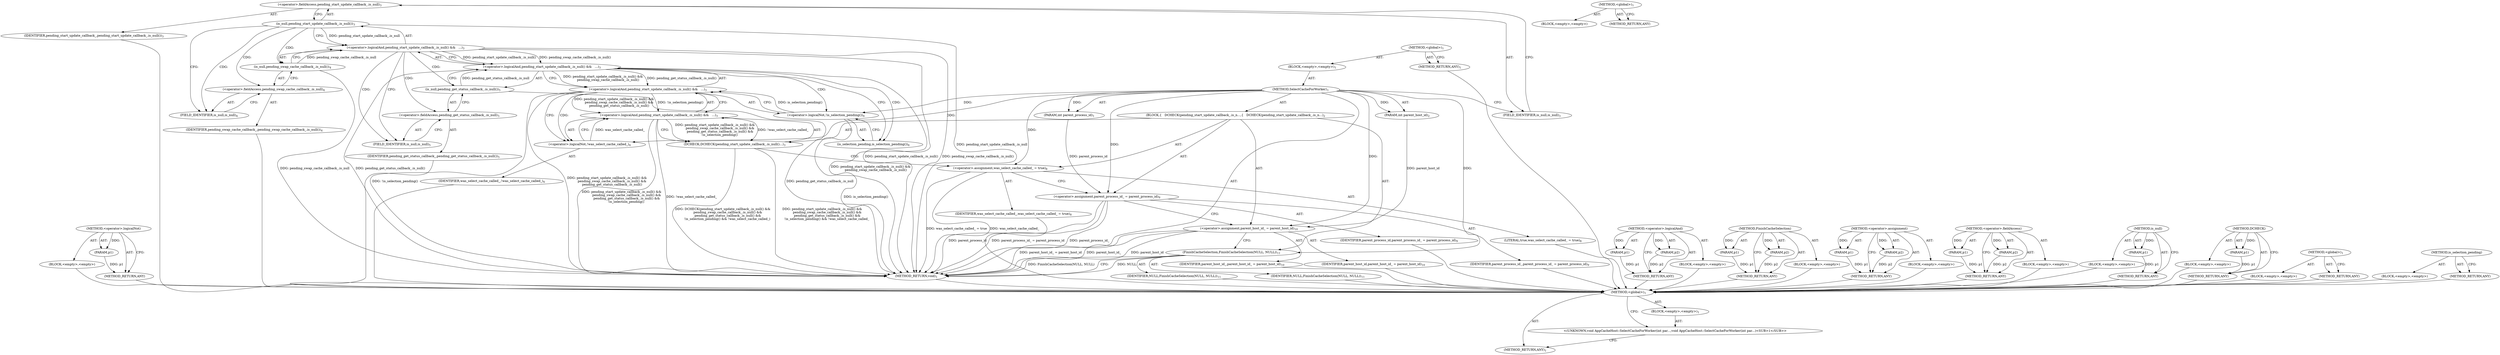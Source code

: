 digraph "&lt;global&gt;" {
vulnerable_82 [label=<(METHOD,&lt;operator&gt;.logicalNot)>];
vulnerable_83 [label=<(PARAM,p1)>];
vulnerable_84 [label=<(BLOCK,&lt;empty&gt;,&lt;empty&gt;)>];
vulnerable_85 [label=<(METHOD_RETURN,ANY)>];
vulnerable_6 [label=<(METHOD,&lt;global&gt;)<SUB>1</SUB>>];
vulnerable_7 [label=<(BLOCK,&lt;empty&gt;,&lt;empty&gt;)<SUB>1</SUB>>];
vulnerable_8 [label=<(METHOD,SelectCacheForWorker)<SUB>1</SUB>>];
vulnerable_9 [label=<(PARAM,int parent_process_id)<SUB>1</SUB>>];
vulnerable_10 [label=<(PARAM,int parent_host_id)<SUB>2</SUB>>];
vulnerable_11 [label=<(BLOCK,{
   DCHECK(pending_start_update_callback_.is_n...,{
   DCHECK(pending_start_update_callback_.is_n...)<SUB>2</SUB>>];
vulnerable_12 [label=<(DCHECK,DCHECK(pending_start_update_callback_.is_null()...)<SUB>3</SUB>>];
vulnerable_13 [label=<(&lt;operator&gt;.logicalAnd,pending_start_update_callback_.is_null() &amp;&amp;
   ...)<SUB>3</SUB>>];
vulnerable_14 [label=<(&lt;operator&gt;.logicalAnd,pending_start_update_callback_.is_null() &amp;&amp;
   ...)<SUB>3</SUB>>];
vulnerable_15 [label=<(&lt;operator&gt;.logicalAnd,pending_start_update_callback_.is_null() &amp;&amp;
   ...)<SUB>3</SUB>>];
vulnerable_16 [label=<(&lt;operator&gt;.logicalAnd,pending_start_update_callback_.is_null() &amp;&amp;
   ...)<SUB>3</SUB>>];
vulnerable_17 [label=<(is_null,pending_start_update_callback_.is_null())<SUB>3</SUB>>];
vulnerable_18 [label=<(&lt;operator&gt;.fieldAccess,pending_start_update_callback_.is_null)<SUB>3</SUB>>];
vulnerable_19 [label=<(IDENTIFIER,pending_start_update_callback_,pending_start_update_callback_.is_null())<SUB>3</SUB>>];
vulnerable_20 [label=<(FIELD_IDENTIFIER,is_null,is_null)<SUB>3</SUB>>];
vulnerable_21 [label=<(is_null,pending_swap_cache_callback_.is_null())<SUB>4</SUB>>];
vulnerable_22 [label=<(&lt;operator&gt;.fieldAccess,pending_swap_cache_callback_.is_null)<SUB>4</SUB>>];
vulnerable_23 [label=<(IDENTIFIER,pending_swap_cache_callback_,pending_swap_cache_callback_.is_null())<SUB>4</SUB>>];
vulnerable_24 [label=<(FIELD_IDENTIFIER,is_null,is_null)<SUB>4</SUB>>];
vulnerable_25 [label=<(is_null,pending_get_status_callback_.is_null())<SUB>5</SUB>>];
vulnerable_26 [label=<(&lt;operator&gt;.fieldAccess,pending_get_status_callback_.is_null)<SUB>5</SUB>>];
vulnerable_27 [label=<(IDENTIFIER,pending_get_status_callback_,pending_get_status_callback_.is_null())<SUB>5</SUB>>];
vulnerable_28 [label=<(FIELD_IDENTIFIER,is_null,is_null)<SUB>5</SUB>>];
vulnerable_29 [label=<(&lt;operator&gt;.logicalNot,!is_selection_pending())<SUB>6</SUB>>];
vulnerable_30 [label=<(is_selection_pending,is_selection_pending())<SUB>6</SUB>>];
vulnerable_31 [label=<(&lt;operator&gt;.logicalNot,!was_select_cache_called_)<SUB>6</SUB>>];
vulnerable_32 [label=<(IDENTIFIER,was_select_cache_called_,!was_select_cache_called_)<SUB>6</SUB>>];
vulnerable_33 [label=<(&lt;operator&gt;.assignment,was_select_cache_called_ = true)<SUB>8</SUB>>];
vulnerable_34 [label=<(IDENTIFIER,was_select_cache_called_,was_select_cache_called_ = true)<SUB>8</SUB>>];
vulnerable_35 [label=<(LITERAL,true,was_select_cache_called_ = true)<SUB>8</SUB>>];
vulnerable_36 [label=<(&lt;operator&gt;.assignment,parent_process_id_ = parent_process_id)<SUB>9</SUB>>];
vulnerable_37 [label=<(IDENTIFIER,parent_process_id_,parent_process_id_ = parent_process_id)<SUB>9</SUB>>];
vulnerable_38 [label=<(IDENTIFIER,parent_process_id,parent_process_id_ = parent_process_id)<SUB>9</SUB>>];
vulnerable_39 [label=<(&lt;operator&gt;.assignment,parent_host_id_ = parent_host_id)<SUB>10</SUB>>];
vulnerable_40 [label=<(IDENTIFIER,parent_host_id_,parent_host_id_ = parent_host_id)<SUB>10</SUB>>];
vulnerable_41 [label=<(IDENTIFIER,parent_host_id,parent_host_id_ = parent_host_id)<SUB>10</SUB>>];
vulnerable_42 [label=<(FinishCacheSelection,FinishCacheSelection(NULL, NULL))<SUB>11</SUB>>];
vulnerable_43 [label=<(IDENTIFIER,NULL,FinishCacheSelection(NULL, NULL))<SUB>11</SUB>>];
vulnerable_44 [label=<(IDENTIFIER,NULL,FinishCacheSelection(NULL, NULL))<SUB>11</SUB>>];
vulnerable_45 [label=<(METHOD_RETURN,void)<SUB>1</SUB>>];
vulnerable_47 [label=<(METHOD_RETURN,ANY)<SUB>1</SUB>>];
vulnerable_68 [label=<(METHOD,&lt;operator&gt;.logicalAnd)>];
vulnerable_69 [label=<(PARAM,p1)>];
vulnerable_70 [label=<(PARAM,p2)>];
vulnerable_71 [label=<(BLOCK,&lt;empty&gt;,&lt;empty&gt;)>];
vulnerable_72 [label=<(METHOD_RETURN,ANY)>];
vulnerable_94 [label=<(METHOD,FinishCacheSelection)>];
vulnerable_95 [label=<(PARAM,p1)>];
vulnerable_96 [label=<(PARAM,p2)>];
vulnerable_97 [label=<(BLOCK,&lt;empty&gt;,&lt;empty&gt;)>];
vulnerable_98 [label=<(METHOD_RETURN,ANY)>];
vulnerable_89 [label=<(METHOD,&lt;operator&gt;.assignment)>];
vulnerable_90 [label=<(PARAM,p1)>];
vulnerable_91 [label=<(PARAM,p2)>];
vulnerable_92 [label=<(BLOCK,&lt;empty&gt;,&lt;empty&gt;)>];
vulnerable_93 [label=<(METHOD_RETURN,ANY)>];
vulnerable_77 [label=<(METHOD,&lt;operator&gt;.fieldAccess)>];
vulnerable_78 [label=<(PARAM,p1)>];
vulnerable_79 [label=<(PARAM,p2)>];
vulnerable_80 [label=<(BLOCK,&lt;empty&gt;,&lt;empty&gt;)>];
vulnerable_81 [label=<(METHOD_RETURN,ANY)>];
vulnerable_73 [label=<(METHOD,is_null)>];
vulnerable_74 [label=<(PARAM,p1)>];
vulnerable_75 [label=<(BLOCK,&lt;empty&gt;,&lt;empty&gt;)>];
vulnerable_76 [label=<(METHOD_RETURN,ANY)>];
vulnerable_64 [label=<(METHOD,DCHECK)>];
vulnerable_65 [label=<(PARAM,p1)>];
vulnerable_66 [label=<(BLOCK,&lt;empty&gt;,&lt;empty&gt;)>];
vulnerable_67 [label=<(METHOD_RETURN,ANY)>];
vulnerable_58 [label=<(METHOD,&lt;global&gt;)<SUB>1</SUB>>];
vulnerable_59 [label=<(BLOCK,&lt;empty&gt;,&lt;empty&gt;)>];
vulnerable_60 [label=<(METHOD_RETURN,ANY)>];
vulnerable_86 [label=<(METHOD,is_selection_pending)>];
vulnerable_87 [label=<(BLOCK,&lt;empty&gt;,&lt;empty&gt;)>];
vulnerable_88 [label=<(METHOD_RETURN,ANY)>];
fixed_6 [label=<(METHOD,&lt;global&gt;)<SUB>1</SUB>>];
fixed_7 [label=<(BLOCK,&lt;empty&gt;,&lt;empty&gt;)<SUB>1</SUB>>];
fixed_8 [label="<(UNKNOWN,void AppCacheHost::SelectCacheForWorker(int par...,void AppCacheHost::SelectCacheForWorker(int par...)<SUB>1</SUB>>"];
fixed_9 [label=<(METHOD_RETURN,ANY)<SUB>1</SUB>>];
fixed_14 [label=<(METHOD,&lt;global&gt;)<SUB>1</SUB>>];
fixed_15 [label=<(BLOCK,&lt;empty&gt;,&lt;empty&gt;)>];
fixed_16 [label=<(METHOD_RETURN,ANY)>];
vulnerable_82 -> vulnerable_83  [key=0, label="AST: "];
vulnerable_82 -> vulnerable_83  [key=1, label="DDG: "];
vulnerable_82 -> vulnerable_84  [key=0, label="AST: "];
vulnerable_82 -> vulnerable_85  [key=0, label="AST: "];
vulnerable_82 -> vulnerable_85  [key=1, label="CFG: "];
vulnerable_83 -> vulnerable_85  [key=0, label="DDG: p1"];
vulnerable_84 -> fixed_6  [key=0];
vulnerable_85 -> fixed_6  [key=0];
vulnerable_6 -> vulnerable_7  [key=0, label="AST: "];
vulnerable_6 -> vulnerable_47  [key=0, label="AST: "];
vulnerable_6 -> vulnerable_47  [key=1, label="CFG: "];
vulnerable_7 -> vulnerable_8  [key=0, label="AST: "];
vulnerable_8 -> vulnerable_9  [key=0, label="AST: "];
vulnerable_8 -> vulnerable_9  [key=1, label="DDG: "];
vulnerable_8 -> vulnerable_10  [key=0, label="AST: "];
vulnerable_8 -> vulnerable_10  [key=1, label="DDG: "];
vulnerable_8 -> vulnerable_11  [key=0, label="AST: "];
vulnerable_8 -> vulnerable_45  [key=0, label="AST: "];
vulnerable_8 -> vulnerable_20  [key=0, label="CFG: "];
vulnerable_8 -> vulnerable_33  [key=0, label="DDG: "];
vulnerable_8 -> vulnerable_36  [key=0, label="DDG: "];
vulnerable_8 -> vulnerable_39  [key=0, label="DDG: "];
vulnerable_8 -> vulnerable_42  [key=0, label="DDG: "];
vulnerable_8 -> vulnerable_31  [key=0, label="DDG: "];
vulnerable_8 -> vulnerable_29  [key=0, label="DDG: "];
vulnerable_9 -> vulnerable_36  [key=0, label="DDG: parent_process_id"];
vulnerable_10 -> vulnerable_39  [key=0, label="DDG: parent_host_id"];
vulnerable_11 -> vulnerable_12  [key=0, label="AST: "];
vulnerable_11 -> vulnerable_33  [key=0, label="AST: "];
vulnerable_11 -> vulnerable_36  [key=0, label="AST: "];
vulnerable_11 -> vulnerable_39  [key=0, label="AST: "];
vulnerable_11 -> vulnerable_42  [key=0, label="AST: "];
vulnerable_12 -> vulnerable_13  [key=0, label="AST: "];
vulnerable_12 -> vulnerable_33  [key=0, label="CFG: "];
vulnerable_12 -> vulnerable_45  [key=0, label="DDG: pending_start_update_callback_.is_null() &amp;&amp;
          pending_swap_cache_callback_.is_null() &amp;&amp;
          pending_get_status_callback_.is_null() &amp;&amp;
         !is_selection_pending() &amp;&amp; !was_select_cache_called_"];
vulnerable_12 -> vulnerable_45  [key=1, label="DDG: DCHECK(pending_start_update_callback_.is_null() &amp;&amp;
          pending_swap_cache_callback_.is_null() &amp;&amp;
          pending_get_status_callback_.is_null() &amp;&amp;
         !is_selection_pending() &amp;&amp; !was_select_cache_called_)"];
vulnerable_13 -> vulnerable_14  [key=0, label="AST: "];
vulnerable_13 -> vulnerable_31  [key=0, label="AST: "];
vulnerable_13 -> vulnerable_12  [key=0, label="CFG: "];
vulnerable_13 -> vulnerable_12  [key=1, label="DDG: pending_start_update_callback_.is_null() &amp;&amp;
          pending_swap_cache_callback_.is_null() &amp;&amp;
          pending_get_status_callback_.is_null() &amp;&amp;
         !is_selection_pending()"];
vulnerable_13 -> vulnerable_12  [key=2, label="DDG: !was_select_cache_called_"];
vulnerable_13 -> vulnerable_45  [key=0, label="DDG: pending_start_update_callback_.is_null() &amp;&amp;
          pending_swap_cache_callback_.is_null() &amp;&amp;
          pending_get_status_callback_.is_null() &amp;&amp;
         !is_selection_pending()"];
vulnerable_13 -> vulnerable_45  [key=1, label="DDG: !was_select_cache_called_"];
vulnerable_14 -> vulnerable_15  [key=0, label="AST: "];
vulnerable_14 -> vulnerable_29  [key=0, label="AST: "];
vulnerable_14 -> vulnerable_13  [key=0, label="CFG: "];
vulnerable_14 -> vulnerable_13  [key=1, label="DDG: pending_start_update_callback_.is_null() &amp;&amp;
          pending_swap_cache_callback_.is_null() &amp;&amp;
          pending_get_status_callback_.is_null()"];
vulnerable_14 -> vulnerable_13  [key=2, label="DDG: !is_selection_pending()"];
vulnerable_14 -> vulnerable_31  [key=0, label="CFG: "];
vulnerable_14 -> vulnerable_31  [key=1, label="CDG: "];
vulnerable_14 -> vulnerable_45  [key=0, label="DDG: pending_start_update_callback_.is_null() &amp;&amp;
          pending_swap_cache_callback_.is_null() &amp;&amp;
          pending_get_status_callback_.is_null()"];
vulnerable_14 -> vulnerable_45  [key=1, label="DDG: !is_selection_pending()"];
vulnerable_15 -> vulnerable_16  [key=0, label="AST: "];
vulnerable_15 -> vulnerable_25  [key=0, label="AST: "];
vulnerable_15 -> vulnerable_30  [key=0, label="CFG: "];
vulnerable_15 -> vulnerable_30  [key=1, label="CDG: "];
vulnerable_15 -> vulnerable_14  [key=0, label="CFG: "];
vulnerable_15 -> vulnerable_14  [key=1, label="DDG: pending_start_update_callback_.is_null() &amp;&amp;
          pending_swap_cache_callback_.is_null()"];
vulnerable_15 -> vulnerable_14  [key=2, label="DDG: pending_get_status_callback_.is_null()"];
vulnerable_15 -> vulnerable_45  [key=0, label="DDG: pending_start_update_callback_.is_null() &amp;&amp;
          pending_swap_cache_callback_.is_null()"];
vulnerable_15 -> vulnerable_45  [key=1, label="DDG: pending_get_status_callback_.is_null()"];
vulnerable_15 -> vulnerable_29  [key=0, label="CDG: "];
vulnerable_16 -> vulnerable_17  [key=0, label="AST: "];
vulnerable_16 -> vulnerable_21  [key=0, label="AST: "];
vulnerable_16 -> vulnerable_15  [key=0, label="CFG: "];
vulnerable_16 -> vulnerable_15  [key=1, label="DDG: pending_start_update_callback_.is_null()"];
vulnerable_16 -> vulnerable_15  [key=2, label="DDG: pending_swap_cache_callback_.is_null()"];
vulnerable_16 -> vulnerable_28  [key=0, label="CFG: "];
vulnerable_16 -> vulnerable_28  [key=1, label="CDG: "];
vulnerable_16 -> vulnerable_45  [key=0, label="DDG: pending_start_update_callback_.is_null()"];
vulnerable_16 -> vulnerable_45  [key=1, label="DDG: pending_swap_cache_callback_.is_null()"];
vulnerable_16 -> vulnerable_26  [key=0, label="CDG: "];
vulnerable_16 -> vulnerable_25  [key=0, label="CDG: "];
vulnerable_17 -> vulnerable_18  [key=0, label="AST: "];
vulnerable_17 -> vulnerable_16  [key=0, label="CFG: "];
vulnerable_17 -> vulnerable_16  [key=1, label="DDG: pending_start_update_callback_.is_null"];
vulnerable_17 -> vulnerable_24  [key=0, label="CFG: "];
vulnerable_17 -> vulnerable_24  [key=1, label="CDG: "];
vulnerable_17 -> vulnerable_45  [key=0, label="DDG: pending_start_update_callback_.is_null"];
vulnerable_17 -> vulnerable_21  [key=0, label="CDG: "];
vulnerable_17 -> vulnerable_22  [key=0, label="CDG: "];
vulnerable_18 -> vulnerable_19  [key=0, label="AST: "];
vulnerable_18 -> vulnerable_20  [key=0, label="AST: "];
vulnerable_18 -> vulnerable_17  [key=0, label="CFG: "];
vulnerable_19 -> fixed_6  [key=0];
vulnerable_20 -> vulnerable_18  [key=0, label="CFG: "];
vulnerable_21 -> vulnerable_22  [key=0, label="AST: "];
vulnerable_21 -> vulnerable_16  [key=0, label="CFG: "];
vulnerable_21 -> vulnerable_16  [key=1, label="DDG: pending_swap_cache_callback_.is_null"];
vulnerable_21 -> vulnerable_45  [key=0, label="DDG: pending_swap_cache_callback_.is_null"];
vulnerable_22 -> vulnerable_23  [key=0, label="AST: "];
vulnerable_22 -> vulnerable_24  [key=0, label="AST: "];
vulnerable_22 -> vulnerable_21  [key=0, label="CFG: "];
vulnerable_23 -> fixed_6  [key=0];
vulnerable_24 -> vulnerable_22  [key=0, label="CFG: "];
vulnerable_25 -> vulnerable_26  [key=0, label="AST: "];
vulnerable_25 -> vulnerable_15  [key=0, label="CFG: "];
vulnerable_25 -> vulnerable_15  [key=1, label="DDG: pending_get_status_callback_.is_null"];
vulnerable_25 -> vulnerable_45  [key=0, label="DDG: pending_get_status_callback_.is_null"];
vulnerable_26 -> vulnerable_27  [key=0, label="AST: "];
vulnerable_26 -> vulnerable_28  [key=0, label="AST: "];
vulnerable_26 -> vulnerable_25  [key=0, label="CFG: "];
vulnerable_27 -> fixed_6  [key=0];
vulnerable_28 -> vulnerable_26  [key=0, label="CFG: "];
vulnerable_29 -> vulnerable_30  [key=0, label="AST: "];
vulnerable_29 -> vulnerable_14  [key=0, label="CFG: "];
vulnerable_29 -> vulnerable_14  [key=1, label="DDG: is_selection_pending()"];
vulnerable_29 -> vulnerable_45  [key=0, label="DDG: is_selection_pending()"];
vulnerable_30 -> vulnerable_29  [key=0, label="CFG: "];
vulnerable_31 -> vulnerable_32  [key=0, label="AST: "];
vulnerable_31 -> vulnerable_13  [key=0, label="CFG: "];
vulnerable_31 -> vulnerable_13  [key=1, label="DDG: was_select_cache_called_"];
vulnerable_32 -> fixed_6  [key=0];
vulnerable_33 -> vulnerable_34  [key=0, label="AST: "];
vulnerable_33 -> vulnerable_35  [key=0, label="AST: "];
vulnerable_33 -> vulnerable_36  [key=0, label="CFG: "];
vulnerable_33 -> vulnerable_45  [key=0, label="DDG: was_select_cache_called_"];
vulnerable_33 -> vulnerable_45  [key=1, label="DDG: was_select_cache_called_ = true"];
vulnerable_34 -> fixed_6  [key=0];
vulnerable_35 -> fixed_6  [key=0];
vulnerable_36 -> vulnerable_37  [key=0, label="AST: "];
vulnerable_36 -> vulnerable_38  [key=0, label="AST: "];
vulnerable_36 -> vulnerable_39  [key=0, label="CFG: "];
vulnerable_36 -> vulnerable_45  [key=0, label="DDG: parent_process_id"];
vulnerable_36 -> vulnerable_45  [key=1, label="DDG: parent_process_id_ = parent_process_id"];
vulnerable_36 -> vulnerable_45  [key=2, label="DDG: parent_process_id_"];
vulnerable_37 -> fixed_6  [key=0];
vulnerable_38 -> fixed_6  [key=0];
vulnerable_39 -> vulnerable_40  [key=0, label="AST: "];
vulnerable_39 -> vulnerable_41  [key=0, label="AST: "];
vulnerable_39 -> vulnerable_42  [key=0, label="CFG: "];
vulnerable_39 -> vulnerable_45  [key=0, label="DDG: parent_host_id"];
vulnerable_39 -> vulnerable_45  [key=1, label="DDG: parent_host_id_ = parent_host_id"];
vulnerable_39 -> vulnerable_45  [key=2, label="DDG: parent_host_id_"];
vulnerable_40 -> fixed_6  [key=0];
vulnerable_41 -> fixed_6  [key=0];
vulnerable_42 -> vulnerable_43  [key=0, label="AST: "];
vulnerable_42 -> vulnerable_44  [key=0, label="AST: "];
vulnerable_42 -> vulnerable_45  [key=0, label="CFG: "];
vulnerable_42 -> vulnerable_45  [key=1, label="DDG: NULL"];
vulnerable_42 -> vulnerable_45  [key=2, label="DDG: FinishCacheSelection(NULL, NULL)"];
vulnerable_43 -> fixed_6  [key=0];
vulnerable_44 -> fixed_6  [key=0];
vulnerable_45 -> fixed_6  [key=0];
vulnerable_47 -> fixed_6  [key=0];
vulnerable_68 -> vulnerable_69  [key=0, label="AST: "];
vulnerable_68 -> vulnerable_69  [key=1, label="DDG: "];
vulnerable_68 -> vulnerable_71  [key=0, label="AST: "];
vulnerable_68 -> vulnerable_70  [key=0, label="AST: "];
vulnerable_68 -> vulnerable_70  [key=1, label="DDG: "];
vulnerable_68 -> vulnerable_72  [key=0, label="AST: "];
vulnerable_68 -> vulnerable_72  [key=1, label="CFG: "];
vulnerable_69 -> vulnerable_72  [key=0, label="DDG: p1"];
vulnerable_70 -> vulnerable_72  [key=0, label="DDG: p2"];
vulnerable_71 -> fixed_6  [key=0];
vulnerable_72 -> fixed_6  [key=0];
vulnerable_94 -> vulnerable_95  [key=0, label="AST: "];
vulnerable_94 -> vulnerable_95  [key=1, label="DDG: "];
vulnerable_94 -> vulnerable_97  [key=0, label="AST: "];
vulnerable_94 -> vulnerable_96  [key=0, label="AST: "];
vulnerable_94 -> vulnerable_96  [key=1, label="DDG: "];
vulnerable_94 -> vulnerable_98  [key=0, label="AST: "];
vulnerable_94 -> vulnerable_98  [key=1, label="CFG: "];
vulnerable_95 -> vulnerable_98  [key=0, label="DDG: p1"];
vulnerable_96 -> vulnerable_98  [key=0, label="DDG: p2"];
vulnerable_97 -> fixed_6  [key=0];
vulnerable_98 -> fixed_6  [key=0];
vulnerable_89 -> vulnerable_90  [key=0, label="AST: "];
vulnerable_89 -> vulnerable_90  [key=1, label="DDG: "];
vulnerable_89 -> vulnerable_92  [key=0, label="AST: "];
vulnerable_89 -> vulnerable_91  [key=0, label="AST: "];
vulnerable_89 -> vulnerable_91  [key=1, label="DDG: "];
vulnerable_89 -> vulnerable_93  [key=0, label="AST: "];
vulnerable_89 -> vulnerable_93  [key=1, label="CFG: "];
vulnerable_90 -> vulnerable_93  [key=0, label="DDG: p1"];
vulnerable_91 -> vulnerable_93  [key=0, label="DDG: p2"];
vulnerable_92 -> fixed_6  [key=0];
vulnerable_93 -> fixed_6  [key=0];
vulnerable_77 -> vulnerable_78  [key=0, label="AST: "];
vulnerable_77 -> vulnerable_78  [key=1, label="DDG: "];
vulnerable_77 -> vulnerable_80  [key=0, label="AST: "];
vulnerable_77 -> vulnerable_79  [key=0, label="AST: "];
vulnerable_77 -> vulnerable_79  [key=1, label="DDG: "];
vulnerable_77 -> vulnerable_81  [key=0, label="AST: "];
vulnerable_77 -> vulnerable_81  [key=1, label="CFG: "];
vulnerable_78 -> vulnerable_81  [key=0, label="DDG: p1"];
vulnerable_79 -> vulnerable_81  [key=0, label="DDG: p2"];
vulnerable_80 -> fixed_6  [key=0];
vulnerable_81 -> fixed_6  [key=0];
vulnerable_73 -> vulnerable_74  [key=0, label="AST: "];
vulnerable_73 -> vulnerable_74  [key=1, label="DDG: "];
vulnerable_73 -> vulnerable_75  [key=0, label="AST: "];
vulnerable_73 -> vulnerable_76  [key=0, label="AST: "];
vulnerable_73 -> vulnerable_76  [key=1, label="CFG: "];
vulnerable_74 -> vulnerable_76  [key=0, label="DDG: p1"];
vulnerable_75 -> fixed_6  [key=0];
vulnerable_76 -> fixed_6  [key=0];
vulnerable_64 -> vulnerable_65  [key=0, label="AST: "];
vulnerable_64 -> vulnerable_65  [key=1, label="DDG: "];
vulnerable_64 -> vulnerable_66  [key=0, label="AST: "];
vulnerable_64 -> vulnerable_67  [key=0, label="AST: "];
vulnerable_64 -> vulnerable_67  [key=1, label="CFG: "];
vulnerable_65 -> vulnerable_67  [key=0, label="DDG: p1"];
vulnerable_66 -> fixed_6  [key=0];
vulnerable_67 -> fixed_6  [key=0];
vulnerable_58 -> vulnerable_59  [key=0, label="AST: "];
vulnerable_58 -> vulnerable_60  [key=0, label="AST: "];
vulnerable_58 -> vulnerable_60  [key=1, label="CFG: "];
vulnerable_59 -> fixed_6  [key=0];
vulnerable_60 -> fixed_6  [key=0];
vulnerable_86 -> vulnerable_87  [key=0, label="AST: "];
vulnerable_86 -> vulnerable_88  [key=0, label="AST: "];
vulnerable_86 -> vulnerable_88  [key=1, label="CFG: "];
vulnerable_87 -> fixed_6  [key=0];
vulnerable_88 -> fixed_6  [key=0];
fixed_6 -> fixed_7  [key=0, label="AST: "];
fixed_6 -> fixed_9  [key=0, label="AST: "];
fixed_6 -> fixed_8  [key=0, label="CFG: "];
fixed_7 -> fixed_8  [key=0, label="AST: "];
fixed_8 -> fixed_9  [key=0, label="CFG: "];
fixed_14 -> fixed_15  [key=0, label="AST: "];
fixed_14 -> fixed_16  [key=0, label="AST: "];
fixed_14 -> fixed_16  [key=1, label="CFG: "];
}
